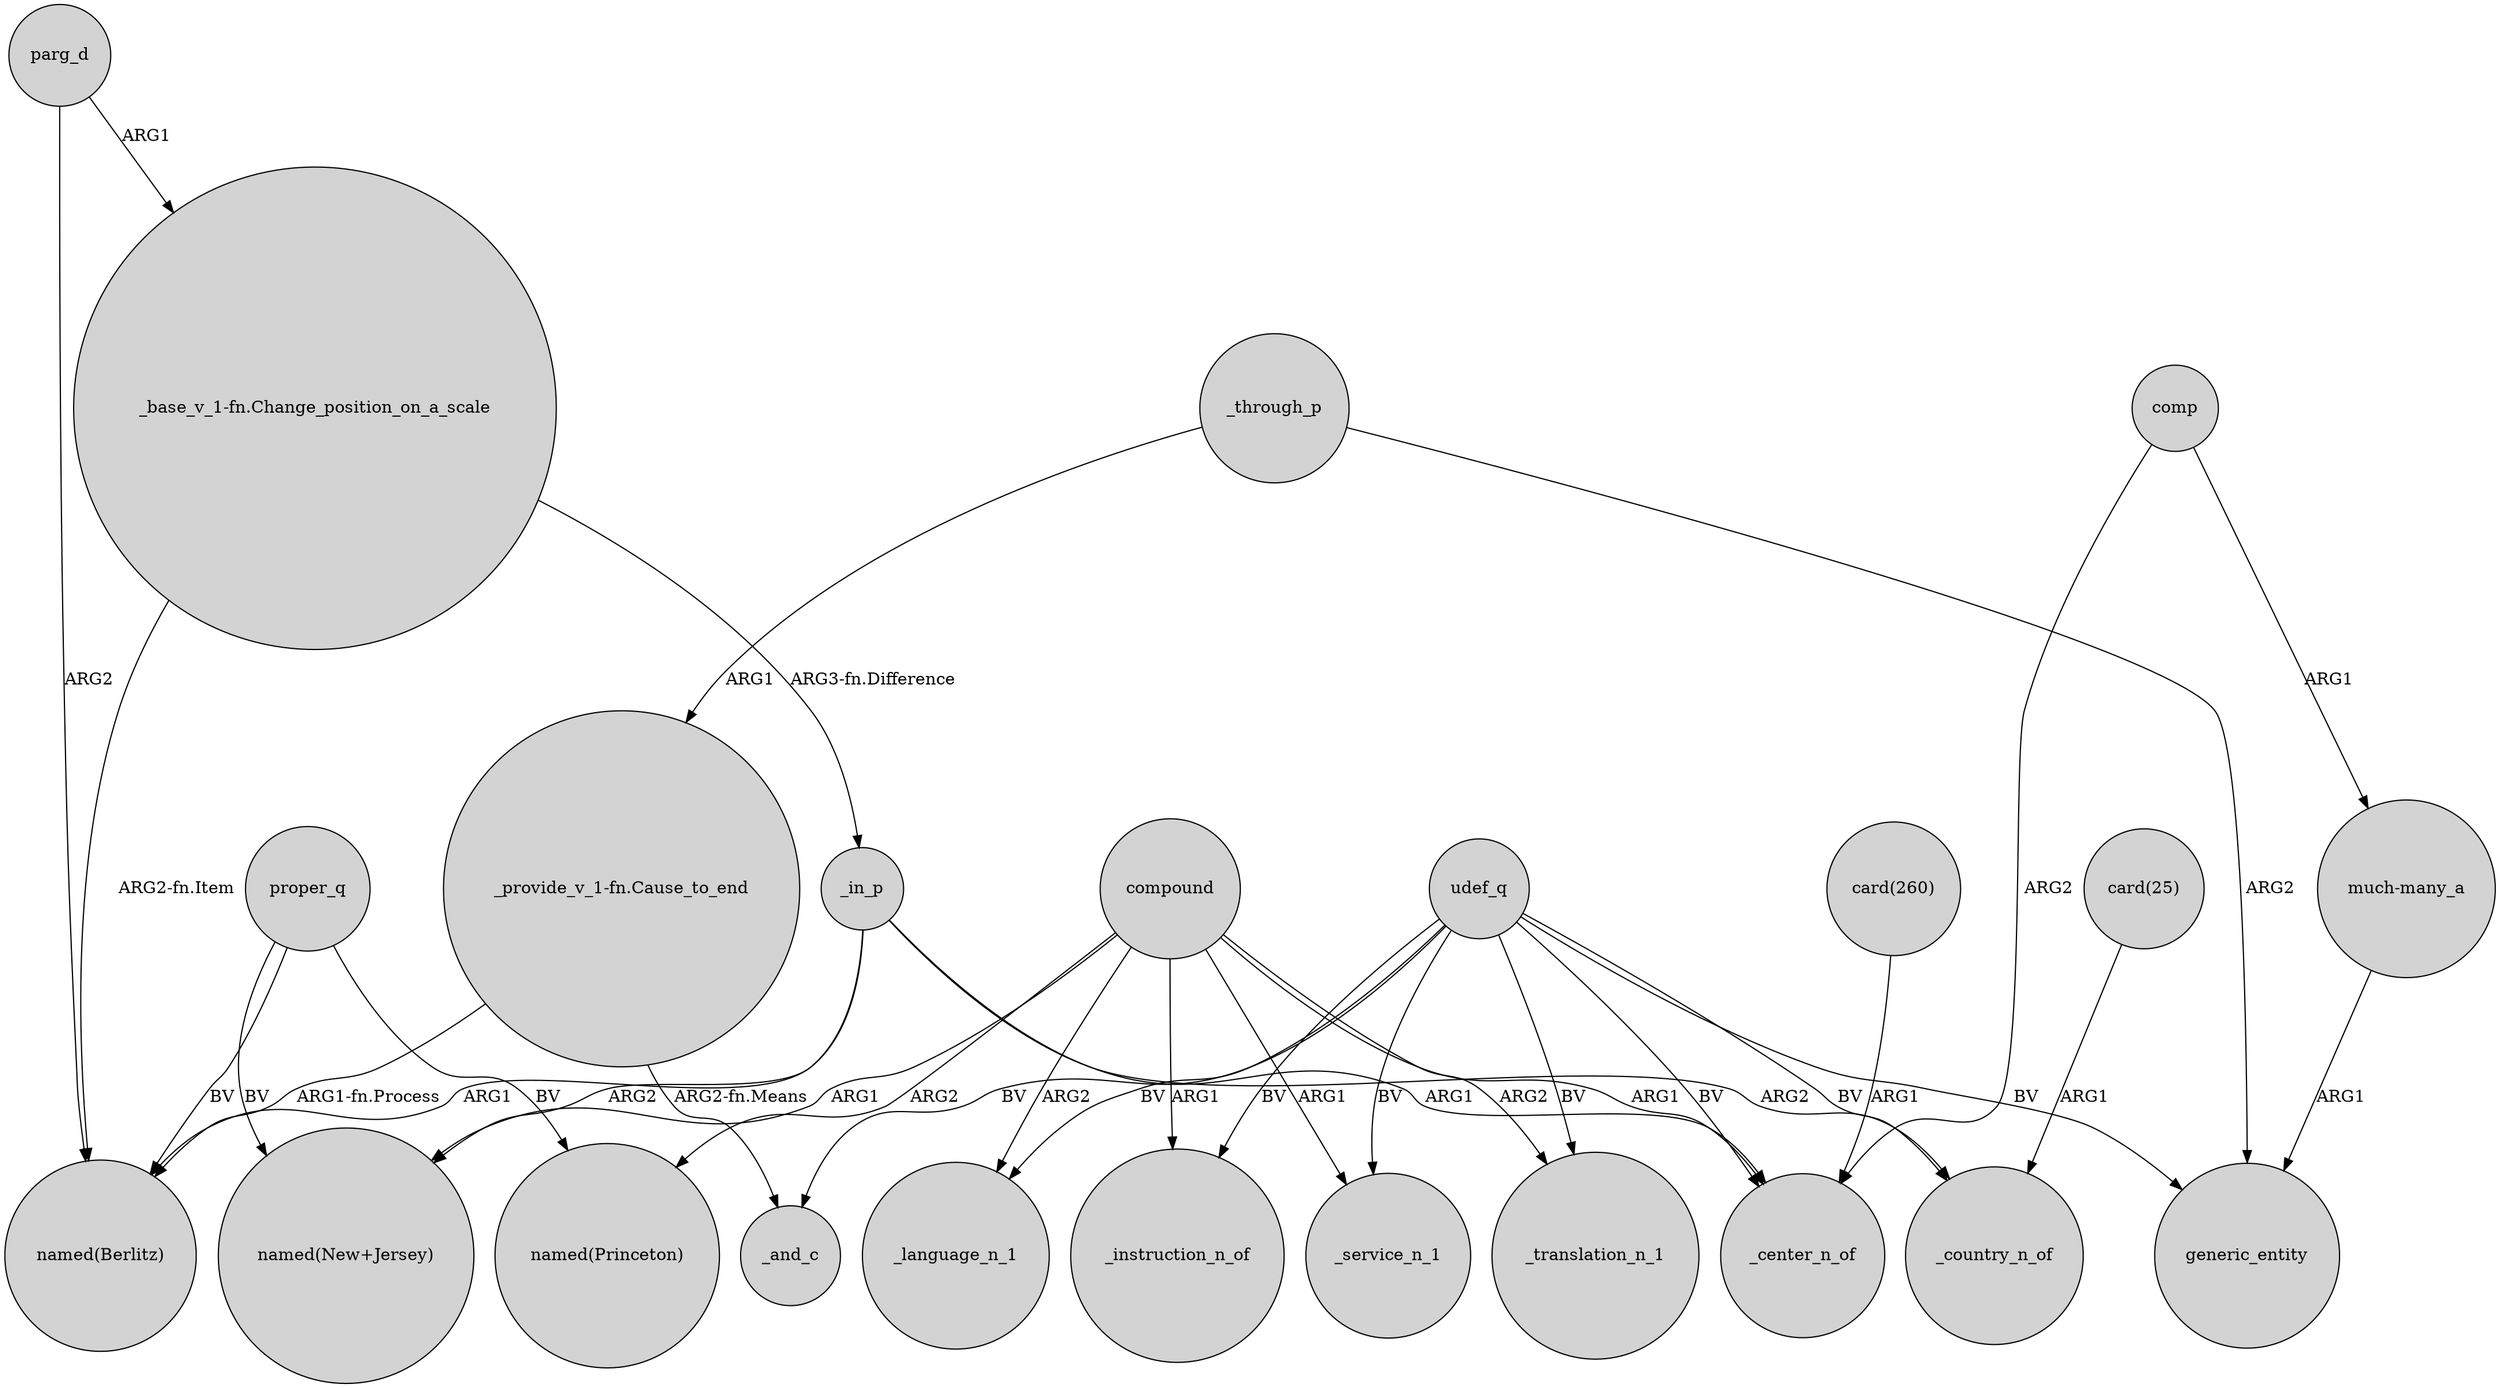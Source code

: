 digraph {
	node [shape=circle style=filled]
	"_base_v_1-fn.Change_position_on_a_scale" -> "named(Berlitz)" [label="ARG2-fn.Item"]
	proper_q -> "named(New+Jersey)" [label=BV]
	udef_q -> _service_n_1 [label=BV]
	compound -> _translation_n_1 [label=ARG2]
	udef_q -> _language_n_1 [label=BV]
	parg_d -> "_base_v_1-fn.Change_position_on_a_scale" [label=ARG1]
	compound -> _center_n_of [label=ARG1]
	compound -> "named(New+Jersey)" [label=ARG1]
	proper_q -> "named(Berlitz)" [label=BV]
	_through_p -> generic_entity [label=ARG2]
	compound -> _instruction_n_of [label=ARG1]
	_in_p -> "named(New+Jersey)" [label=ARG2]
	udef_q -> _and_c [label=BV]
	parg_d -> "named(Berlitz)" [label=ARG2]
	udef_q -> generic_entity [label=BV]
	_in_p -> "named(Berlitz)" [label=ARG1]
	compound -> _language_n_1 [label=ARG2]
	_in_p -> _country_n_of [label=ARG2]
	comp -> "much-many_a" [label=ARG1]
	_through_p -> "_provide_v_1-fn.Cause_to_end" [label=ARG1]
	comp -> _center_n_of [label=ARG2]
	"much-many_a" -> generic_entity [label=ARG1]
	"_provide_v_1-fn.Cause_to_end" -> "named(Berlitz)" [label="ARG1-fn.Process"]
	_in_p -> _center_n_of [label=ARG1]
	compound -> "named(Princeton)" [label=ARG2]
	udef_q -> _country_n_of [label=BV]
	udef_q -> _translation_n_1 [label=BV]
	"_provide_v_1-fn.Cause_to_end" -> _and_c [label="ARG2-fn.Means"]
	proper_q -> "named(Princeton)" [label=BV]
	udef_q -> _center_n_of [label=BV]
	compound -> _service_n_1 [label=ARG1]
	"_base_v_1-fn.Change_position_on_a_scale" -> _in_p [label="ARG3-fn.Difference"]
	udef_q -> _instruction_n_of [label=BV]
	"card(260)" -> _center_n_of [label=ARG1]
	"card(25)" -> _country_n_of [label=ARG1]
}
